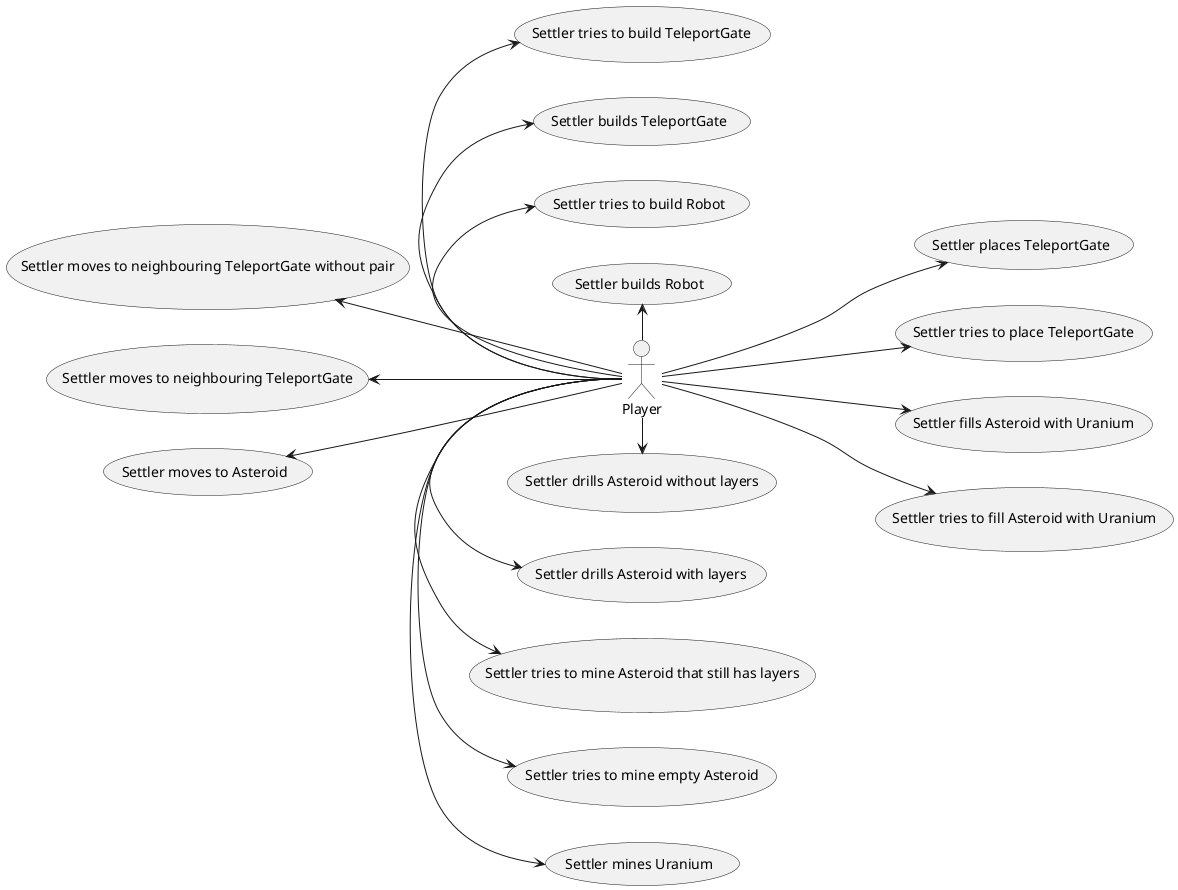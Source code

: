 @startuml usecase
left to right direction
:Player: -left-> (Settler builds Robot)
:Player: -left-> (Settler tries to build Robot)
:Player: -left-> (Settler builds TeleportGate)
:Player: -left-> (Settler tries to build TeleportGate)
:Player: -right-> (Settler mines Uranium)

:Player: -right-> (Settler tries to mine empty Asteroid)
:Player: -right-> (Settler tries to mine Asteroid that still has layers)
:Player: -right-> (Settler drills Asteroid with layers)
:Player: -right-> (Settler drills Asteroid without layers)
:Player: -up-> (Settler moves to Asteroid)

:Player: -up-> (Settler moves to neighbouring TeleportGate)
:Player: -up-> (Settler moves to neighbouring TeleportGate without pair)
:Player: -down-> (Settler places TeleportGate)
:Player: -down-> (Settler tries to place TeleportGate)
:Player: -down-> (Settler fills Asteroid with Uranium)

:Player: -down-> (Settler tries to fill Asteroid with Uranium)
newpage
left to right direction
:Controller: -left-> (Robot moves to Asteroid)
:Controller: -left-> (Robot drills Asteroid with layers)
:Controller: -left-> (Robot drills Asteroid without layers)
:Controller: -right-> (Settler dies)

:Controller: -right-> (Robot dies)
:Controller: -right-> (Uranium explodes)
:Controller: -down-> (Asteroid explodes with a robot on it)
:Controller: -down-> (Asteroid explodes with a settler on it)
:Controller: -down-> (Asteroid explodes with a TeleportGate on it)

:Controller: -right-> (Water evaporates)
:Controller: -up-> (Sun announces next Sunstorm)
:Controller: -up-> (Sun starts Sunstorm)
:Controller: -up-> (Sun pulls some Asteroids nearby)
@enduml